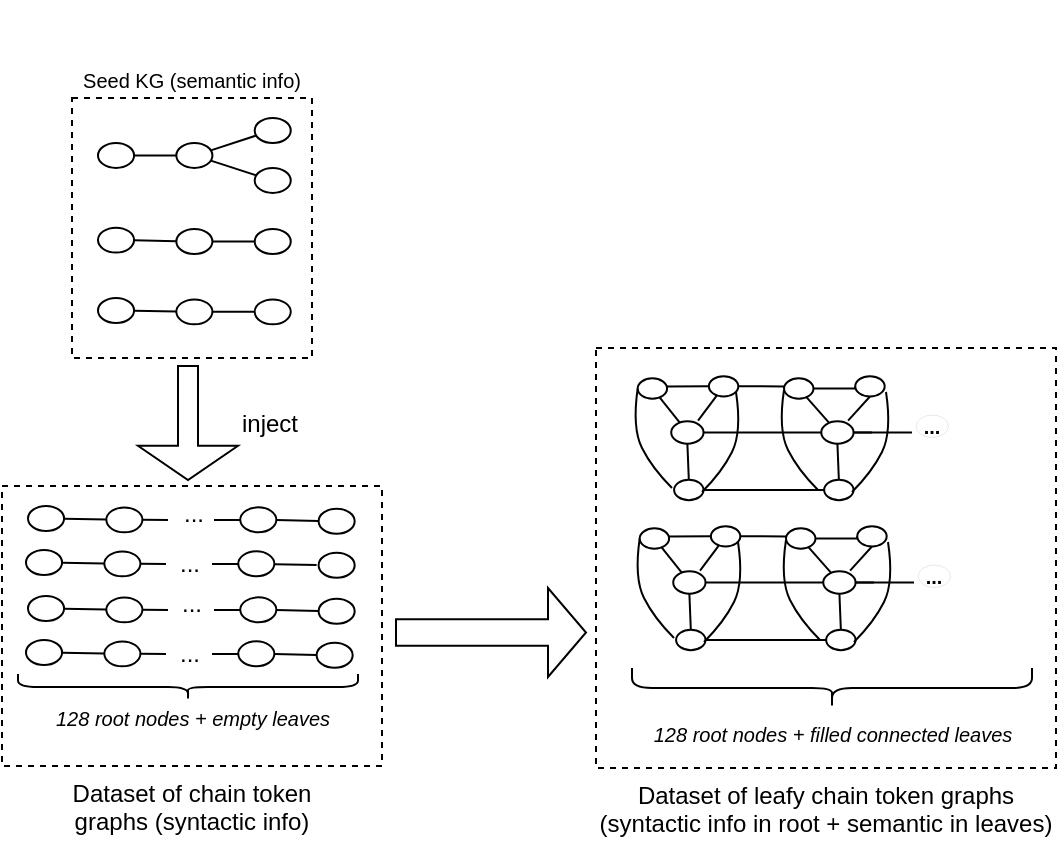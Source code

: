 <mxfile version="21.7.2" type="github">
  <diagram id="C5RBs43oDa-KdzZeNtuy" name="Page-1">
    <mxGraphModel dx="726" dy="538" grid="1" gridSize="10" guides="1" tooltips="1" connect="1" arrows="1" fold="1" page="1" pageScale="1" pageWidth="827" pageHeight="1169" math="0" shadow="0">
      <root>
        <mxCell id="WIyWlLk6GJQsqaUBKTNV-0" />
        <mxCell id="WIyWlLk6GJQsqaUBKTNV-1" parent="WIyWlLk6GJQsqaUBKTNV-0" />
        <mxCell id="D7f5AKQHRCtzAQtNA1vA-325" value="&lt;div&gt;Dataset of leafy chain token graphs (syntactic info in root + semantic in leaves)&lt;/div&gt;" style="rounded=0;whiteSpace=wrap;html=1;dashed=1;labelPosition=center;verticalLabelPosition=bottom;align=center;verticalAlign=top;" vertex="1" parent="WIyWlLk6GJQsqaUBKTNV-1">
          <mxGeometry x="462" y="270" width="230" height="210" as="geometry" />
        </mxCell>
        <mxCell id="D7f5AKQHRCtzAQtNA1vA-108" value="" style="group" vertex="1" connectable="0" parent="WIyWlLk6GJQsqaUBKTNV-1">
          <mxGeometry x="165" y="339" width="190" height="140" as="geometry" />
        </mxCell>
        <mxCell id="D7f5AKQHRCtzAQtNA1vA-106" value="&lt;font style=&quot;font-size: 12px;&quot;&gt;Dataset of chain token &lt;br&gt;graphs (syntactic info)&lt;/font&gt;" style="rounded=0;whiteSpace=wrap;html=1;labelPosition=center;verticalLabelPosition=bottom;align=center;verticalAlign=top;dashed=1;" vertex="1" parent="D7f5AKQHRCtzAQtNA1vA-108">
          <mxGeometry width="190" height="140" as="geometry" />
        </mxCell>
        <mxCell id="D7f5AKQHRCtzAQtNA1vA-107" value="" style="group" vertex="1" connectable="0" parent="D7f5AKQHRCtzAQtNA1vA-108">
          <mxGeometry x="8" y="7.69" width="172" height="123.31" as="geometry" />
        </mxCell>
        <mxCell id="D7f5AKQHRCtzAQtNA1vA-53" value="" style="strokeWidth=1;dashed=0;align=center;fontSize=8;shape=ellipse;perimeter=ellipsePerimeter;whiteSpace=wrap;html=1;aspect=fixed;" vertex="1" parent="D7f5AKQHRCtzAQtNA1vA-107">
          <mxGeometry x="5" y="2.306" width="18.041" height="12.49" as="geometry" />
        </mxCell>
        <mxCell id="D7f5AKQHRCtzAQtNA1vA-54" value="..." style="strokeWidth=1;dashed=0;align=center;fontSize=12;shape=ellipse;perimeter=ellipsePerimeter;whiteSpace=wrap;html=1;aspect=fixed;strokeColor=none;" vertex="1" parent="D7f5AKQHRCtzAQtNA1vA-107">
          <mxGeometry x="79.333" width="18.041" height="12.49" as="geometry" />
        </mxCell>
        <mxCell id="D7f5AKQHRCtzAQtNA1vA-55" value="" style="strokeWidth=1;dashed=0;align=center;fontSize=8;shape=ellipse;perimeter=ellipsePerimeter;whiteSpace=wrap;html=1;aspect=fixed;" vertex="1" parent="D7f5AKQHRCtzAQtNA1vA-107">
          <mxGeometry x="44.167" y="3" width="18.041" height="12.49" as="geometry" />
        </mxCell>
        <mxCell id="D7f5AKQHRCtzAQtNA1vA-56" value="" style="edgeStyle=none;endArrow=none;dashed=0;html=1;strokeWidth=1;rounded=0;" edge="1" parent="D7f5AKQHRCtzAQtNA1vA-107" source="D7f5AKQHRCtzAQtNA1vA-55" target="D7f5AKQHRCtzAQtNA1vA-53">
          <mxGeometry relative="1" as="geometry" />
        </mxCell>
        <mxCell id="D7f5AKQHRCtzAQtNA1vA-57" value="" style="edgeStyle=none;endArrow=none;dashed=0;html=1;strokeWidth=1;rounded=0;" edge="1" parent="D7f5AKQHRCtzAQtNA1vA-107" source="D7f5AKQHRCtzAQtNA1vA-55">
          <mxGeometry relative="1" as="geometry">
            <mxPoint x="75" y="9.31" as="targetPoint" />
          </mxGeometry>
        </mxCell>
        <mxCell id="D7f5AKQHRCtzAQtNA1vA-58" value="" style="strokeWidth=1;dashed=0;align=center;fontSize=8;shape=ellipse;perimeter=ellipsePerimeter;whiteSpace=wrap;html=1;aspect=fixed;" vertex="1" parent="D7f5AKQHRCtzAQtNA1vA-107">
          <mxGeometry x="111.13" y="2.996" width="18.041" height="12.49" as="geometry" />
        </mxCell>
        <mxCell id="D7f5AKQHRCtzAQtNA1vA-60" value="" style="strokeWidth=1;dashed=0;align=center;fontSize=8;shape=ellipse;perimeter=ellipsePerimeter;whiteSpace=wrap;html=1;aspect=fixed;" vertex="1" parent="D7f5AKQHRCtzAQtNA1vA-107">
          <mxGeometry x="150.297" y="3.69" width="18.041" height="12.49" as="geometry" />
        </mxCell>
        <mxCell id="D7f5AKQHRCtzAQtNA1vA-61" value="" style="edgeStyle=none;endArrow=none;dashed=0;html=1;strokeWidth=1;rounded=0;" edge="1" parent="D7f5AKQHRCtzAQtNA1vA-107" source="D7f5AKQHRCtzAQtNA1vA-60" target="D7f5AKQHRCtzAQtNA1vA-58">
          <mxGeometry relative="1" as="geometry" />
        </mxCell>
        <mxCell id="D7f5AKQHRCtzAQtNA1vA-67" value="" style="edgeStyle=none;endArrow=none;dashed=0;html=1;strokeWidth=1;rounded=0;" edge="1" parent="D7f5AKQHRCtzAQtNA1vA-107">
          <mxGeometry relative="1" as="geometry">
            <mxPoint x="98" y="9.31" as="sourcePoint" />
            <mxPoint x="111" y="9.31" as="targetPoint" />
          </mxGeometry>
        </mxCell>
        <mxCell id="D7f5AKQHRCtzAQtNA1vA-68" value="" style="strokeWidth=1;dashed=0;align=center;fontSize=8;shape=ellipse;perimeter=ellipsePerimeter;whiteSpace=wrap;html=1;aspect=fixed;" vertex="1" parent="D7f5AKQHRCtzAQtNA1vA-107">
          <mxGeometry x="4" y="24.306" width="18.041" height="12.49" as="geometry" />
        </mxCell>
        <mxCell id="D7f5AKQHRCtzAQtNA1vA-69" value="..." style="strokeWidth=1;dashed=0;align=center;fontSize=12;shape=ellipse;perimeter=ellipsePerimeter;whiteSpace=wrap;html=1;aspect=fixed;strokeColor=none;" vertex="1" parent="D7f5AKQHRCtzAQtNA1vA-107">
          <mxGeometry x="77.333" y="25" width="18.041" height="12.49" as="geometry" />
        </mxCell>
        <mxCell id="D7f5AKQHRCtzAQtNA1vA-70" value="" style="strokeWidth=1;dashed=0;align=center;fontSize=8;shape=ellipse;perimeter=ellipsePerimeter;whiteSpace=wrap;html=1;aspect=fixed;" vertex="1" parent="D7f5AKQHRCtzAQtNA1vA-107">
          <mxGeometry x="43.167" y="25" width="18.041" height="12.49" as="geometry" />
        </mxCell>
        <mxCell id="D7f5AKQHRCtzAQtNA1vA-71" value="" style="edgeStyle=none;endArrow=none;dashed=0;html=1;strokeWidth=1;rounded=0;" edge="1" parent="D7f5AKQHRCtzAQtNA1vA-107" source="D7f5AKQHRCtzAQtNA1vA-70" target="D7f5AKQHRCtzAQtNA1vA-68">
          <mxGeometry relative="1" as="geometry" />
        </mxCell>
        <mxCell id="D7f5AKQHRCtzAQtNA1vA-72" value="" style="edgeStyle=none;endArrow=none;dashed=0;html=1;strokeWidth=1;rounded=0;" edge="1" parent="D7f5AKQHRCtzAQtNA1vA-107" source="D7f5AKQHRCtzAQtNA1vA-70">
          <mxGeometry relative="1" as="geometry">
            <mxPoint x="74" y="31.31" as="targetPoint" />
          </mxGeometry>
        </mxCell>
        <mxCell id="D7f5AKQHRCtzAQtNA1vA-73" value="" style="strokeWidth=1;dashed=0;align=center;fontSize=8;shape=ellipse;perimeter=ellipsePerimeter;whiteSpace=wrap;html=1;aspect=fixed;" vertex="1" parent="D7f5AKQHRCtzAQtNA1vA-107">
          <mxGeometry x="110.13" y="24.996" width="18.041" height="12.49" as="geometry" />
        </mxCell>
        <mxCell id="D7f5AKQHRCtzAQtNA1vA-74" value="" style="strokeWidth=1;dashed=0;align=center;fontSize=8;shape=ellipse;perimeter=ellipsePerimeter;whiteSpace=wrap;html=1;aspect=fixed;" vertex="1" parent="D7f5AKQHRCtzAQtNA1vA-107">
          <mxGeometry x="150.297" y="25.69" width="18.041" height="12.49" as="geometry" />
        </mxCell>
        <mxCell id="D7f5AKQHRCtzAQtNA1vA-75" value="" style="edgeStyle=none;endArrow=none;dashed=0;html=1;strokeWidth=1;rounded=0;" edge="1" parent="D7f5AKQHRCtzAQtNA1vA-107" target="D7f5AKQHRCtzAQtNA1vA-73">
          <mxGeometry relative="1" as="geometry">
            <mxPoint x="149.299" y="31.785" as="sourcePoint" />
          </mxGeometry>
        </mxCell>
        <mxCell id="D7f5AKQHRCtzAQtNA1vA-76" value="" style="edgeStyle=none;endArrow=none;dashed=0;html=1;strokeWidth=1;rounded=0;" edge="1" parent="D7f5AKQHRCtzAQtNA1vA-107">
          <mxGeometry relative="1" as="geometry">
            <mxPoint x="97" y="31.31" as="sourcePoint" />
            <mxPoint x="110" y="31.31" as="targetPoint" />
          </mxGeometry>
        </mxCell>
        <mxCell id="D7f5AKQHRCtzAQtNA1vA-86" value="" style="strokeWidth=1;dashed=0;align=center;fontSize=8;shape=ellipse;perimeter=ellipsePerimeter;whiteSpace=wrap;html=1;aspect=fixed;" vertex="1" parent="D7f5AKQHRCtzAQtNA1vA-107">
          <mxGeometry x="5" y="47.306" width="18.041" height="12.49" as="geometry" />
        </mxCell>
        <mxCell id="D7f5AKQHRCtzAQtNA1vA-87" value="..." style="strokeWidth=1;dashed=0;align=center;fontSize=12;shape=ellipse;perimeter=ellipsePerimeter;whiteSpace=wrap;html=1;aspect=fixed;strokeColor=none;" vertex="1" parent="D7f5AKQHRCtzAQtNA1vA-107">
          <mxGeometry x="78.333" y="45" width="18.041" height="12.49" as="geometry" />
        </mxCell>
        <mxCell id="D7f5AKQHRCtzAQtNA1vA-88" value="" style="strokeWidth=1;dashed=0;align=center;fontSize=8;shape=ellipse;perimeter=ellipsePerimeter;whiteSpace=wrap;html=1;aspect=fixed;" vertex="1" parent="D7f5AKQHRCtzAQtNA1vA-107">
          <mxGeometry x="44.167" y="48" width="18.041" height="12.49" as="geometry" />
        </mxCell>
        <mxCell id="D7f5AKQHRCtzAQtNA1vA-89" value="" style="edgeStyle=none;endArrow=none;dashed=0;html=1;strokeWidth=1;rounded=0;" edge="1" parent="D7f5AKQHRCtzAQtNA1vA-107" source="D7f5AKQHRCtzAQtNA1vA-88" target="D7f5AKQHRCtzAQtNA1vA-86">
          <mxGeometry relative="1" as="geometry" />
        </mxCell>
        <mxCell id="D7f5AKQHRCtzAQtNA1vA-90" value="" style="edgeStyle=none;endArrow=none;dashed=0;html=1;strokeWidth=1;rounded=0;" edge="1" parent="D7f5AKQHRCtzAQtNA1vA-107" source="D7f5AKQHRCtzAQtNA1vA-88">
          <mxGeometry relative="1" as="geometry">
            <mxPoint x="75" y="54.31" as="targetPoint" />
          </mxGeometry>
        </mxCell>
        <mxCell id="D7f5AKQHRCtzAQtNA1vA-91" value="" style="strokeWidth=1;dashed=0;align=center;fontSize=8;shape=ellipse;perimeter=ellipsePerimeter;whiteSpace=wrap;html=1;aspect=fixed;" vertex="1" parent="D7f5AKQHRCtzAQtNA1vA-107">
          <mxGeometry x="111.13" y="47.996" width="18.041" height="12.49" as="geometry" />
        </mxCell>
        <mxCell id="D7f5AKQHRCtzAQtNA1vA-92" value="" style="strokeWidth=1;dashed=0;align=center;fontSize=8;shape=ellipse;perimeter=ellipsePerimeter;whiteSpace=wrap;html=1;aspect=fixed;" vertex="1" parent="D7f5AKQHRCtzAQtNA1vA-107">
          <mxGeometry x="150.297" y="48.69" width="18.041" height="12.49" as="geometry" />
        </mxCell>
        <mxCell id="D7f5AKQHRCtzAQtNA1vA-93" value="" style="edgeStyle=none;endArrow=none;dashed=0;html=1;strokeWidth=1;rounded=0;" edge="1" parent="D7f5AKQHRCtzAQtNA1vA-107" source="D7f5AKQHRCtzAQtNA1vA-92" target="D7f5AKQHRCtzAQtNA1vA-91">
          <mxGeometry relative="1" as="geometry" />
        </mxCell>
        <mxCell id="D7f5AKQHRCtzAQtNA1vA-94" value="" style="edgeStyle=none;endArrow=none;dashed=0;html=1;strokeWidth=1;rounded=0;" edge="1" parent="D7f5AKQHRCtzAQtNA1vA-107">
          <mxGeometry relative="1" as="geometry">
            <mxPoint x="98" y="54.31" as="sourcePoint" />
            <mxPoint x="111" y="54.31" as="targetPoint" />
          </mxGeometry>
        </mxCell>
        <mxCell id="D7f5AKQHRCtzAQtNA1vA-95" value="" style="strokeWidth=1;dashed=0;align=center;fontSize=8;shape=ellipse;perimeter=ellipsePerimeter;whiteSpace=wrap;html=1;aspect=fixed;" vertex="1" parent="D7f5AKQHRCtzAQtNA1vA-107">
          <mxGeometry x="4" y="69.306" width="18.041" height="12.49" as="geometry" />
        </mxCell>
        <mxCell id="D7f5AKQHRCtzAQtNA1vA-96" value="..." style="strokeWidth=1;dashed=0;align=center;fontSize=12;shape=ellipse;perimeter=ellipsePerimeter;whiteSpace=wrap;html=1;aspect=fixed;strokeColor=none;" vertex="1" parent="D7f5AKQHRCtzAQtNA1vA-107">
          <mxGeometry x="77.333" y="70" width="18.041" height="12.49" as="geometry" />
        </mxCell>
        <mxCell id="D7f5AKQHRCtzAQtNA1vA-97" value="" style="strokeWidth=1;dashed=0;align=center;fontSize=8;shape=ellipse;perimeter=ellipsePerimeter;whiteSpace=wrap;html=1;aspect=fixed;" vertex="1" parent="D7f5AKQHRCtzAQtNA1vA-107">
          <mxGeometry x="43.167" y="70" width="18.041" height="12.49" as="geometry" />
        </mxCell>
        <mxCell id="D7f5AKQHRCtzAQtNA1vA-98" value="" style="edgeStyle=none;endArrow=none;dashed=0;html=1;strokeWidth=1;rounded=0;" edge="1" parent="D7f5AKQHRCtzAQtNA1vA-107" source="D7f5AKQHRCtzAQtNA1vA-97" target="D7f5AKQHRCtzAQtNA1vA-95">
          <mxGeometry relative="1" as="geometry" />
        </mxCell>
        <mxCell id="D7f5AKQHRCtzAQtNA1vA-99" value="" style="edgeStyle=none;endArrow=none;dashed=0;html=1;strokeWidth=1;rounded=0;" edge="1" parent="D7f5AKQHRCtzAQtNA1vA-107" source="D7f5AKQHRCtzAQtNA1vA-97">
          <mxGeometry relative="1" as="geometry">
            <mxPoint x="74" y="76.31" as="targetPoint" />
          </mxGeometry>
        </mxCell>
        <mxCell id="D7f5AKQHRCtzAQtNA1vA-100" value="" style="strokeWidth=1;dashed=0;align=center;fontSize=8;shape=ellipse;perimeter=ellipsePerimeter;whiteSpace=wrap;html=1;aspect=fixed;" vertex="1" parent="D7f5AKQHRCtzAQtNA1vA-107">
          <mxGeometry x="110.13" y="69.996" width="18.041" height="12.49" as="geometry" />
        </mxCell>
        <mxCell id="D7f5AKQHRCtzAQtNA1vA-101" value="" style="strokeWidth=1;dashed=0;align=center;fontSize=8;shape=ellipse;perimeter=ellipsePerimeter;whiteSpace=wrap;html=1;aspect=fixed;" vertex="1" parent="D7f5AKQHRCtzAQtNA1vA-107">
          <mxGeometry x="149.297" y="70.69" width="18.041" height="12.49" as="geometry" />
        </mxCell>
        <mxCell id="D7f5AKQHRCtzAQtNA1vA-102" value="" style="edgeStyle=none;endArrow=none;dashed=0;html=1;strokeWidth=1;rounded=0;" edge="1" parent="D7f5AKQHRCtzAQtNA1vA-107" source="D7f5AKQHRCtzAQtNA1vA-101" target="D7f5AKQHRCtzAQtNA1vA-100">
          <mxGeometry relative="1" as="geometry" />
        </mxCell>
        <mxCell id="D7f5AKQHRCtzAQtNA1vA-103" value="" style="edgeStyle=none;endArrow=none;dashed=0;html=1;strokeWidth=1;rounded=0;" edge="1" parent="D7f5AKQHRCtzAQtNA1vA-107">
          <mxGeometry relative="1" as="geometry">
            <mxPoint x="97" y="76.31" as="sourcePoint" />
            <mxPoint x="110" y="76.31" as="targetPoint" />
          </mxGeometry>
        </mxCell>
        <mxCell id="D7f5AKQHRCtzAQtNA1vA-104" value="" style="shape=curlyBracket;html=1;rounded=1;labelPosition=left;verticalLabelPosition=middle;align=right;verticalAlign=middle;rotation=-90;textDirection=ltr;" vertex="1" parent="D7f5AKQHRCtzAQtNA1vA-107">
          <mxGeometry x="78.5" y="7.81" width="13" height="170" as="geometry" />
        </mxCell>
        <mxCell id="D7f5AKQHRCtzAQtNA1vA-105" value="&lt;font size=&quot;1&quot;&gt;&lt;i&gt;128 root nodes + empty leaves&lt;/i&gt;&lt;/font&gt;" style="text;html=1;align=center;verticalAlign=middle;resizable=0;points=[];autosize=1;strokeColor=none;fillColor=none;" vertex="1" parent="D7f5AKQHRCtzAQtNA1vA-107">
          <mxGeometry x="2" y="93.31" width="170" height="30" as="geometry" />
        </mxCell>
        <mxCell id="D7f5AKQHRCtzAQtNA1vA-209" value="" style="group" vertex="1" connectable="0" parent="WIyWlLk6GJQsqaUBKTNV-1">
          <mxGeometry x="501" y="103.79" width="139.5" height="158.11" as="geometry" />
        </mxCell>
        <mxCell id="D7f5AKQHRCtzAQtNA1vA-168" style="edgeStyle=orthogonalEdgeStyle;rounded=0;orthogonalLoop=1;jettySize=auto;html=1;exitX=1;exitY=0;exitDx=0;exitDy=0;entryX=0.5;entryY=1;entryDx=0;entryDy=0;strokeColor=none;" edge="1" parent="D7f5AKQHRCtzAQtNA1vA-209" source="D7f5AKQHRCtzAQtNA1vA-154">
          <mxGeometry relative="1" as="geometry">
            <mxPoint x="42.122" as="targetPoint" />
          </mxGeometry>
        </mxCell>
        <mxCell id="D7f5AKQHRCtzAQtNA1vA-245" value="" style="group" vertex="1" connectable="0" parent="D7f5AKQHRCtzAQtNA1vA-209">
          <mxGeometry x="-20" y="180.285" width="129" height="65.925" as="geometry" />
        </mxCell>
        <mxCell id="D7f5AKQHRCtzAQtNA1vA-180" value="" style="group" vertex="1" connectable="0" parent="D7f5AKQHRCtzAQtNA1vA-245">
          <mxGeometry width="55.809" height="65.925" as="geometry" />
        </mxCell>
        <mxCell id="D7f5AKQHRCtzAQtNA1vA-153" value="" style="strokeWidth=1;dashed=0;align=center;fontSize=8;shape=ellipse;perimeter=ellipsePerimeter;whiteSpace=wrap;html=1;aspect=fixed;" vertex="1" parent="D7f5AKQHRCtzAQtNA1vA-180">
          <mxGeometry x="1.83" y="1.09" width="14.711" height="10.192" as="geometry" />
        </mxCell>
        <mxCell id="D7f5AKQHRCtzAQtNA1vA-154" value="" style="strokeWidth=1;dashed=0;align=center;fontSize=8;shape=ellipse;perimeter=ellipsePerimeter;whiteSpace=wrap;html=1;aspect=fixed;" vertex="1" parent="D7f5AKQHRCtzAQtNA1vA-180">
          <mxGeometry x="18.609" y="22.567" width="16.157" height="11.18" as="geometry" />
        </mxCell>
        <mxCell id="D7f5AKQHRCtzAQtNA1vA-155" value="" style="edgeStyle=none;endArrow=none;dashed=0;html=1;strokeWidth=1;rounded=0;" edge="1" parent="D7f5AKQHRCtzAQtNA1vA-180" source="D7f5AKQHRCtzAQtNA1vA-154" target="D7f5AKQHRCtzAQtNA1vA-153">
          <mxGeometry relative="1" as="geometry" />
        </mxCell>
        <mxCell id="D7f5AKQHRCtzAQtNA1vA-179" style="edgeStyle=orthogonalEdgeStyle;rounded=0;orthogonalLoop=1;jettySize=auto;html=1;exitX=0.5;exitY=0;exitDx=0;exitDy=0;entryX=0.5;entryY=1;entryDx=0;entryDy=0;endArrow=none;endFill=0;" edge="1" parent="D7f5AKQHRCtzAQtNA1vA-180" source="D7f5AKQHRCtzAQtNA1vA-159" target="D7f5AKQHRCtzAQtNA1vA-154">
          <mxGeometry relative="1" as="geometry" />
        </mxCell>
        <mxCell id="D7f5AKQHRCtzAQtNA1vA-159" value="" style="strokeWidth=1;dashed=0;align=center;fontSize=8;shape=ellipse;perimeter=ellipsePerimeter;whiteSpace=wrap;html=1;aspect=fixed;" vertex="1" parent="D7f5AKQHRCtzAQtNA1vA-180">
          <mxGeometry x="20.054" y="51.802" width="14.711" height="10.192" as="geometry" />
        </mxCell>
        <mxCell id="D7f5AKQHRCtzAQtNA1vA-175" value="" style="group;flipV=0;flipH=1;" vertex="1" connectable="0" parent="D7f5AKQHRCtzAQtNA1vA-180">
          <mxGeometry x="32.021" width="23.787" height="22.262" as="geometry" />
        </mxCell>
        <mxCell id="D7f5AKQHRCtzAQtNA1vA-207" style="edgeStyle=orthogonalEdgeStyle;rounded=0;orthogonalLoop=1;jettySize=auto;html=1;exitX=0;exitY=0.5;exitDx=0;exitDy=0;endArrow=none;endFill=0;" edge="1" parent="D7f5AKQHRCtzAQtNA1vA-175" source="D7f5AKQHRCtzAQtNA1vA-173">
          <mxGeometry relative="1" as="geometry">
            <mxPoint x="-15.553" y="6.66" as="targetPoint" />
          </mxGeometry>
        </mxCell>
        <mxCell id="D7f5AKQHRCtzAQtNA1vA-173" value="" style="strokeWidth=1;dashed=0;align=center;fontSize=8;shape=ellipse;perimeter=ellipsePerimeter;whiteSpace=wrap;html=1;aspect=fixed;" vertex="1" parent="D7f5AKQHRCtzAQtNA1vA-175">
          <mxGeometry x="5.416" width="14.711" height="10.192" as="geometry" />
        </mxCell>
        <mxCell id="D7f5AKQHRCtzAQtNA1vA-174" value="" style="edgeStyle=none;endArrow=none;dashed=0;html=1;strokeWidth=1;rounded=0;" edge="1" parent="D7f5AKQHRCtzAQtNA1vA-175" target="D7f5AKQHRCtzAQtNA1vA-173">
          <mxGeometry relative="1" as="geometry">
            <mxPoint y="22.262" as="sourcePoint" />
          </mxGeometry>
        </mxCell>
        <mxCell id="D7f5AKQHRCtzAQtNA1vA-190" value="" style="group" vertex="1" connectable="0" parent="D7f5AKQHRCtzAQtNA1vA-245">
          <mxGeometry x="73.191" width="55.809" height="65.925" as="geometry" />
        </mxCell>
        <mxCell id="D7f5AKQHRCtzAQtNA1vA-203" style="edgeStyle=orthogonalEdgeStyle;rounded=0;orthogonalLoop=1;jettySize=auto;html=1;exitX=1;exitY=0.5;exitDx=0;exitDy=0;entryX=0;entryY=0.5;entryDx=0;entryDy=0;endArrow=none;endFill=0;" edge="1" parent="D7f5AKQHRCtzAQtNA1vA-190" source="D7f5AKQHRCtzAQtNA1vA-191" target="D7f5AKQHRCtzAQtNA1vA-197">
          <mxGeometry relative="1" as="geometry" />
        </mxCell>
        <mxCell id="D7f5AKQHRCtzAQtNA1vA-191" value="" style="strokeWidth=1;dashed=0;align=center;fontSize=8;shape=ellipse;perimeter=ellipsePerimeter;whiteSpace=wrap;html=1;aspect=fixed;" vertex="1" parent="D7f5AKQHRCtzAQtNA1vA-190">
          <mxGeometry x="1.83" y="1.09" width="14.711" height="10.192" as="geometry" />
        </mxCell>
        <mxCell id="D7f5AKQHRCtzAQtNA1vA-243" style="edgeStyle=orthogonalEdgeStyle;rounded=0;orthogonalLoop=1;jettySize=auto;html=1;exitX=1;exitY=0.5;exitDx=0;exitDy=0;endArrow=none;endFill=0;" edge="1" parent="D7f5AKQHRCtzAQtNA1vA-190" source="D7f5AKQHRCtzAQtNA1vA-192">
          <mxGeometry relative="1" as="geometry">
            <mxPoint x="45.809" y="27.925" as="targetPoint" />
          </mxGeometry>
        </mxCell>
        <mxCell id="D7f5AKQHRCtzAQtNA1vA-291" style="edgeStyle=orthogonalEdgeStyle;rounded=0;orthogonalLoop=1;jettySize=auto;html=1;exitX=1;exitY=0.5;exitDx=0;exitDy=0;endArrow=none;endFill=0;" edge="1" parent="D7f5AKQHRCtzAQtNA1vA-190" source="D7f5AKQHRCtzAQtNA1vA-192">
          <mxGeometry relative="1" as="geometry">
            <mxPoint x="65.809" y="28.27" as="targetPoint" />
          </mxGeometry>
        </mxCell>
        <mxCell id="D7f5AKQHRCtzAQtNA1vA-192" value="" style="strokeWidth=1;dashed=0;align=center;fontSize=8;shape=ellipse;perimeter=ellipsePerimeter;whiteSpace=wrap;html=1;aspect=fixed;" vertex="1" parent="D7f5AKQHRCtzAQtNA1vA-190">
          <mxGeometry x="20.439" y="22.567" width="16.157" height="11.18" as="geometry" />
        </mxCell>
        <mxCell id="D7f5AKQHRCtzAQtNA1vA-193" value="" style="edgeStyle=none;endArrow=none;dashed=0;html=1;strokeWidth=1;rounded=0;" edge="1" parent="D7f5AKQHRCtzAQtNA1vA-190" source="D7f5AKQHRCtzAQtNA1vA-192" target="D7f5AKQHRCtzAQtNA1vA-191">
          <mxGeometry relative="1" as="geometry" />
        </mxCell>
        <mxCell id="D7f5AKQHRCtzAQtNA1vA-194" style="edgeStyle=orthogonalEdgeStyle;rounded=0;orthogonalLoop=1;jettySize=auto;html=1;exitX=0.5;exitY=0;exitDx=0;exitDy=0;entryX=0.5;entryY=1;entryDx=0;entryDy=0;endArrow=none;endFill=0;" edge="1" parent="D7f5AKQHRCtzAQtNA1vA-190" source="D7f5AKQHRCtzAQtNA1vA-195" target="D7f5AKQHRCtzAQtNA1vA-192">
          <mxGeometry relative="1" as="geometry" />
        </mxCell>
        <mxCell id="D7f5AKQHRCtzAQtNA1vA-195" value="" style="strokeWidth=1;dashed=0;align=center;fontSize=8;shape=ellipse;perimeter=ellipsePerimeter;whiteSpace=wrap;html=1;aspect=fixed;" vertex="1" parent="D7f5AKQHRCtzAQtNA1vA-190">
          <mxGeometry x="21.884" y="51.802" width="14.711" height="10.192" as="geometry" />
        </mxCell>
        <mxCell id="D7f5AKQHRCtzAQtNA1vA-196" value="" style="group;flipV=0;flipH=1;" vertex="1" connectable="0" parent="D7f5AKQHRCtzAQtNA1vA-190">
          <mxGeometry x="32.021" width="23.787" height="22.262" as="geometry" />
        </mxCell>
        <mxCell id="D7f5AKQHRCtzAQtNA1vA-197" value="" style="strokeWidth=1;dashed=0;align=center;fontSize=8;shape=ellipse;perimeter=ellipsePerimeter;whiteSpace=wrap;html=1;aspect=fixed;" vertex="1" parent="D7f5AKQHRCtzAQtNA1vA-196">
          <mxGeometry x="5.416" width="14.711" height="10.192" as="geometry" />
        </mxCell>
        <mxCell id="D7f5AKQHRCtzAQtNA1vA-198" value="" style="edgeStyle=none;endArrow=none;dashed=0;html=1;strokeWidth=1;rounded=0;entryX=0.5;entryY=1;entryDx=0;entryDy=0;" edge="1" parent="D7f5AKQHRCtzAQtNA1vA-196" target="D7f5AKQHRCtzAQtNA1vA-197">
          <mxGeometry relative="1" as="geometry">
            <mxPoint x="1.83" y="22.262" as="sourcePoint" />
            <mxPoint x="10.036" y="12.598" as="targetPoint" />
          </mxGeometry>
        </mxCell>
        <mxCell id="D7f5AKQHRCtzAQtNA1vA-199" style="edgeStyle=orthogonalEdgeStyle;rounded=0;orthogonalLoop=1;jettySize=auto;html=1;exitX=1;exitY=0.5;exitDx=0;exitDy=0;entryX=0;entryY=0.5;entryDx=0;entryDy=0;endArrow=none;endFill=0;" edge="1" parent="D7f5AKQHRCtzAQtNA1vA-245" source="D7f5AKQHRCtzAQtNA1vA-154" target="D7f5AKQHRCtzAQtNA1vA-192">
          <mxGeometry relative="1" as="geometry" />
        </mxCell>
        <mxCell id="D7f5AKQHRCtzAQtNA1vA-202" style="edgeStyle=orthogonalEdgeStyle;rounded=0;orthogonalLoop=1;jettySize=auto;html=1;exitX=1;exitY=0.5;exitDx=0;exitDy=0;entryX=0;entryY=0.5;entryDx=0;entryDy=0;endArrow=none;endFill=0;" edge="1" parent="D7f5AKQHRCtzAQtNA1vA-245" source="D7f5AKQHRCtzAQtNA1vA-173" target="D7f5AKQHRCtzAQtNA1vA-191">
          <mxGeometry relative="1" as="geometry" />
        </mxCell>
        <mxCell id="D7f5AKQHRCtzAQtNA1vA-210" style="edgeStyle=orthogonalEdgeStyle;rounded=0;orthogonalLoop=1;jettySize=auto;html=1;exitX=1;exitY=0.5;exitDx=0;exitDy=0;entryX=0;entryY=0.5;entryDx=0;entryDy=0;endArrow=none;endFill=0;" edge="1" parent="D7f5AKQHRCtzAQtNA1vA-245" source="D7f5AKQHRCtzAQtNA1vA-159" target="D7f5AKQHRCtzAQtNA1vA-195">
          <mxGeometry relative="1" as="geometry">
            <mxPoint x="89" y="56.925" as="targetPoint" />
          </mxGeometry>
        </mxCell>
        <mxCell id="D7f5AKQHRCtzAQtNA1vA-238" value="" style="curved=1;endArrow=none;html=1;rounded=0;endFill=0;entryX=0;entryY=0.5;entryDx=0;entryDy=0;" edge="1" parent="WIyWlLk6GJQsqaUBKTNV-1" target="D7f5AKQHRCtzAQtNA1vA-153">
          <mxGeometry width="50" height="50" relative="1" as="geometry">
            <mxPoint x="500" y="340" as="sourcePoint" />
            <mxPoint x="481" y="291.94" as="targetPoint" />
            <Array as="points">
              <mxPoint x="490" y="330" />
              <mxPoint x="480" y="310" />
            </Array>
          </mxGeometry>
        </mxCell>
        <mxCell id="D7f5AKQHRCtzAQtNA1vA-239" value="" style="curved=1;endArrow=none;html=1;rounded=0;endFill=0;entryX=0;entryY=0.5;entryDx=0;entryDy=0;" edge="1" parent="WIyWlLk6GJQsqaUBKTNV-1">
          <mxGeometry width="50" height="50" relative="1" as="geometry">
            <mxPoint x="515" y="342" as="sourcePoint" />
            <mxPoint x="532" y="292" as="targetPoint" />
            <Array as="points">
              <mxPoint x="525" y="332" />
              <mxPoint x="535" y="312" />
            </Array>
          </mxGeometry>
        </mxCell>
        <mxCell id="D7f5AKQHRCtzAQtNA1vA-240" value="" style="curved=1;endArrow=none;html=1;rounded=0;endFill=0;entryX=0;entryY=0.5;entryDx=0;entryDy=0;" edge="1" parent="WIyWlLk6GJQsqaUBKTNV-1">
          <mxGeometry width="50" height="50" relative="1" as="geometry">
            <mxPoint x="573" y="341" as="sourcePoint" />
            <mxPoint x="556" y="291" as="targetPoint" />
            <Array as="points">
              <mxPoint x="563" y="331" />
              <mxPoint x="553" y="311" />
            </Array>
          </mxGeometry>
        </mxCell>
        <mxCell id="D7f5AKQHRCtzAQtNA1vA-241" value="&lt;b&gt;&lt;font style=&quot;font-size: 10px;&quot;&gt;...&lt;/font&gt;&lt;/b&gt;" style="strokeWidth=0;dashed=0;align=center;fontSize=8;shape=ellipse;perimeter=ellipsePerimeter;whiteSpace=wrap;html=1;aspect=fixed;" vertex="1" parent="WIyWlLk6GJQsqaUBKTNV-1">
          <mxGeometry x="621.84" y="303.301" width="16.157" height="11.18" as="geometry" />
        </mxCell>
        <mxCell id="D7f5AKQHRCtzAQtNA1vA-286" value="" style="curved=1;endArrow=none;html=1;rounded=0;endFill=0;entryX=0;entryY=0.5;entryDx=0;entryDy=0;" edge="1" parent="WIyWlLk6GJQsqaUBKTNV-1">
          <mxGeometry width="50" height="50" relative="1" as="geometry">
            <mxPoint x="590" y="342" as="sourcePoint" />
            <mxPoint x="607" y="292" as="targetPoint" />
            <Array as="points">
              <mxPoint x="600" y="332" />
              <mxPoint x="610" y="312" />
            </Array>
          </mxGeometry>
        </mxCell>
        <mxCell id="D7f5AKQHRCtzAQtNA1vA-292" value="" style="group" vertex="1" connectable="0" parent="WIyWlLk6GJQsqaUBKTNV-1">
          <mxGeometry x="482" y="359.075" width="129" height="65.925" as="geometry" />
        </mxCell>
        <mxCell id="D7f5AKQHRCtzAQtNA1vA-293" value="" style="group" vertex="1" connectable="0" parent="D7f5AKQHRCtzAQtNA1vA-292">
          <mxGeometry width="55.809" height="65.925" as="geometry" />
        </mxCell>
        <mxCell id="D7f5AKQHRCtzAQtNA1vA-294" value="" style="strokeWidth=1;dashed=0;align=center;fontSize=8;shape=ellipse;perimeter=ellipsePerimeter;whiteSpace=wrap;html=1;aspect=fixed;" vertex="1" parent="D7f5AKQHRCtzAQtNA1vA-293">
          <mxGeometry x="1.83" y="1.09" width="14.711" height="10.192" as="geometry" />
        </mxCell>
        <mxCell id="D7f5AKQHRCtzAQtNA1vA-295" value="" style="strokeWidth=1;dashed=0;align=center;fontSize=8;shape=ellipse;perimeter=ellipsePerimeter;whiteSpace=wrap;html=1;aspect=fixed;" vertex="1" parent="D7f5AKQHRCtzAQtNA1vA-293">
          <mxGeometry x="18.609" y="22.567" width="16.157" height="11.18" as="geometry" />
        </mxCell>
        <mxCell id="D7f5AKQHRCtzAQtNA1vA-296" value="" style="edgeStyle=none;endArrow=none;dashed=0;html=1;strokeWidth=1;rounded=0;" edge="1" parent="D7f5AKQHRCtzAQtNA1vA-293" source="D7f5AKQHRCtzAQtNA1vA-295" target="D7f5AKQHRCtzAQtNA1vA-294">
          <mxGeometry relative="1" as="geometry" />
        </mxCell>
        <mxCell id="D7f5AKQHRCtzAQtNA1vA-297" style="edgeStyle=orthogonalEdgeStyle;rounded=0;orthogonalLoop=1;jettySize=auto;html=1;exitX=0.5;exitY=0;exitDx=0;exitDy=0;entryX=0.5;entryY=1;entryDx=0;entryDy=0;endArrow=none;endFill=0;" edge="1" parent="D7f5AKQHRCtzAQtNA1vA-293" source="D7f5AKQHRCtzAQtNA1vA-298" target="D7f5AKQHRCtzAQtNA1vA-295">
          <mxGeometry relative="1" as="geometry" />
        </mxCell>
        <mxCell id="D7f5AKQHRCtzAQtNA1vA-298" value="" style="strokeWidth=1;dashed=0;align=center;fontSize=8;shape=ellipse;perimeter=ellipsePerimeter;whiteSpace=wrap;html=1;aspect=fixed;" vertex="1" parent="D7f5AKQHRCtzAQtNA1vA-293">
          <mxGeometry x="20.054" y="51.802" width="14.711" height="10.192" as="geometry" />
        </mxCell>
        <mxCell id="D7f5AKQHRCtzAQtNA1vA-299" value="" style="group;flipV=0;flipH=1;" vertex="1" connectable="0" parent="D7f5AKQHRCtzAQtNA1vA-293">
          <mxGeometry x="32.021" width="23.787" height="22.262" as="geometry" />
        </mxCell>
        <mxCell id="D7f5AKQHRCtzAQtNA1vA-300" style="edgeStyle=orthogonalEdgeStyle;rounded=0;orthogonalLoop=1;jettySize=auto;html=1;exitX=0;exitY=0.5;exitDx=0;exitDy=0;endArrow=none;endFill=0;" edge="1" parent="D7f5AKQHRCtzAQtNA1vA-299" source="D7f5AKQHRCtzAQtNA1vA-301">
          <mxGeometry relative="1" as="geometry">
            <mxPoint x="-15.553" y="6.66" as="targetPoint" />
          </mxGeometry>
        </mxCell>
        <mxCell id="D7f5AKQHRCtzAQtNA1vA-301" value="" style="strokeWidth=1;dashed=0;align=center;fontSize=8;shape=ellipse;perimeter=ellipsePerimeter;whiteSpace=wrap;html=1;aspect=fixed;" vertex="1" parent="D7f5AKQHRCtzAQtNA1vA-299">
          <mxGeometry x="5.416" width="14.711" height="10.192" as="geometry" />
        </mxCell>
        <mxCell id="D7f5AKQHRCtzAQtNA1vA-302" value="" style="edgeStyle=none;endArrow=none;dashed=0;html=1;strokeWidth=1;rounded=0;" edge="1" parent="D7f5AKQHRCtzAQtNA1vA-299" target="D7f5AKQHRCtzAQtNA1vA-301">
          <mxGeometry relative="1" as="geometry">
            <mxPoint y="22.262" as="sourcePoint" />
          </mxGeometry>
        </mxCell>
        <mxCell id="D7f5AKQHRCtzAQtNA1vA-303" value="" style="group" vertex="1" connectable="0" parent="D7f5AKQHRCtzAQtNA1vA-292">
          <mxGeometry x="73.191" width="55.809" height="65.925" as="geometry" />
        </mxCell>
        <mxCell id="D7f5AKQHRCtzAQtNA1vA-304" style="edgeStyle=orthogonalEdgeStyle;rounded=0;orthogonalLoop=1;jettySize=auto;html=1;exitX=1;exitY=0.5;exitDx=0;exitDy=0;entryX=0;entryY=0.5;entryDx=0;entryDy=0;endArrow=none;endFill=0;" edge="1" parent="D7f5AKQHRCtzAQtNA1vA-303" source="D7f5AKQHRCtzAQtNA1vA-305" target="D7f5AKQHRCtzAQtNA1vA-313">
          <mxGeometry relative="1" as="geometry" />
        </mxCell>
        <mxCell id="D7f5AKQHRCtzAQtNA1vA-305" value="" style="strokeWidth=1;dashed=0;align=center;fontSize=8;shape=ellipse;perimeter=ellipsePerimeter;whiteSpace=wrap;html=1;aspect=fixed;" vertex="1" parent="D7f5AKQHRCtzAQtNA1vA-303">
          <mxGeometry x="1.83" y="1.09" width="14.711" height="10.192" as="geometry" />
        </mxCell>
        <mxCell id="D7f5AKQHRCtzAQtNA1vA-306" style="edgeStyle=orthogonalEdgeStyle;rounded=0;orthogonalLoop=1;jettySize=auto;html=1;exitX=1;exitY=0.5;exitDx=0;exitDy=0;endArrow=none;endFill=0;" edge="1" parent="D7f5AKQHRCtzAQtNA1vA-303" source="D7f5AKQHRCtzAQtNA1vA-308">
          <mxGeometry relative="1" as="geometry">
            <mxPoint x="45.809" y="27.925" as="targetPoint" />
          </mxGeometry>
        </mxCell>
        <mxCell id="D7f5AKQHRCtzAQtNA1vA-307" style="edgeStyle=orthogonalEdgeStyle;rounded=0;orthogonalLoop=1;jettySize=auto;html=1;exitX=1;exitY=0.5;exitDx=0;exitDy=0;endArrow=none;endFill=0;" edge="1" parent="D7f5AKQHRCtzAQtNA1vA-303" source="D7f5AKQHRCtzAQtNA1vA-308">
          <mxGeometry relative="1" as="geometry">
            <mxPoint x="65.809" y="28.27" as="targetPoint" />
          </mxGeometry>
        </mxCell>
        <mxCell id="D7f5AKQHRCtzAQtNA1vA-308" value="" style="strokeWidth=1;dashed=0;align=center;fontSize=8;shape=ellipse;perimeter=ellipsePerimeter;whiteSpace=wrap;html=1;aspect=fixed;" vertex="1" parent="D7f5AKQHRCtzAQtNA1vA-303">
          <mxGeometry x="20.439" y="22.567" width="16.157" height="11.18" as="geometry" />
        </mxCell>
        <mxCell id="D7f5AKQHRCtzAQtNA1vA-309" value="" style="edgeStyle=none;endArrow=none;dashed=0;html=1;strokeWidth=1;rounded=0;" edge="1" parent="D7f5AKQHRCtzAQtNA1vA-303" source="D7f5AKQHRCtzAQtNA1vA-308" target="D7f5AKQHRCtzAQtNA1vA-305">
          <mxGeometry relative="1" as="geometry" />
        </mxCell>
        <mxCell id="D7f5AKQHRCtzAQtNA1vA-310" style="edgeStyle=orthogonalEdgeStyle;rounded=0;orthogonalLoop=1;jettySize=auto;html=1;exitX=0.5;exitY=0;exitDx=0;exitDy=0;entryX=0.5;entryY=1;entryDx=0;entryDy=0;endArrow=none;endFill=0;" edge="1" parent="D7f5AKQHRCtzAQtNA1vA-303" source="D7f5AKQHRCtzAQtNA1vA-311" target="D7f5AKQHRCtzAQtNA1vA-308">
          <mxGeometry relative="1" as="geometry" />
        </mxCell>
        <mxCell id="D7f5AKQHRCtzAQtNA1vA-311" value="" style="strokeWidth=1;dashed=0;align=center;fontSize=8;shape=ellipse;perimeter=ellipsePerimeter;whiteSpace=wrap;html=1;aspect=fixed;" vertex="1" parent="D7f5AKQHRCtzAQtNA1vA-303">
          <mxGeometry x="21.884" y="51.802" width="14.711" height="10.192" as="geometry" />
        </mxCell>
        <mxCell id="D7f5AKQHRCtzAQtNA1vA-312" value="" style="group;flipV=0;flipH=1;" vertex="1" connectable="0" parent="D7f5AKQHRCtzAQtNA1vA-303">
          <mxGeometry x="32.021" width="23.787" height="22.262" as="geometry" />
        </mxCell>
        <mxCell id="D7f5AKQHRCtzAQtNA1vA-313" value="" style="strokeWidth=1;dashed=0;align=center;fontSize=8;shape=ellipse;perimeter=ellipsePerimeter;whiteSpace=wrap;html=1;aspect=fixed;" vertex="1" parent="D7f5AKQHRCtzAQtNA1vA-312">
          <mxGeometry x="5.416" width="14.711" height="10.192" as="geometry" />
        </mxCell>
        <mxCell id="D7f5AKQHRCtzAQtNA1vA-314" value="" style="edgeStyle=none;endArrow=none;dashed=0;html=1;strokeWidth=1;rounded=0;entryX=0.5;entryY=1;entryDx=0;entryDy=0;" edge="1" parent="D7f5AKQHRCtzAQtNA1vA-312" target="D7f5AKQHRCtzAQtNA1vA-313">
          <mxGeometry relative="1" as="geometry">
            <mxPoint x="1.83" y="22.262" as="sourcePoint" />
            <mxPoint x="10.036" y="12.598" as="targetPoint" />
          </mxGeometry>
        </mxCell>
        <mxCell id="D7f5AKQHRCtzAQtNA1vA-315" style="edgeStyle=orthogonalEdgeStyle;rounded=0;orthogonalLoop=1;jettySize=auto;html=1;exitX=1;exitY=0.5;exitDx=0;exitDy=0;entryX=0;entryY=0.5;entryDx=0;entryDy=0;endArrow=none;endFill=0;" edge="1" parent="D7f5AKQHRCtzAQtNA1vA-292" source="D7f5AKQHRCtzAQtNA1vA-295" target="D7f5AKQHRCtzAQtNA1vA-308">
          <mxGeometry relative="1" as="geometry" />
        </mxCell>
        <mxCell id="D7f5AKQHRCtzAQtNA1vA-316" style="edgeStyle=orthogonalEdgeStyle;rounded=0;orthogonalLoop=1;jettySize=auto;html=1;exitX=1;exitY=0.5;exitDx=0;exitDy=0;entryX=0;entryY=0.5;entryDx=0;entryDy=0;endArrow=none;endFill=0;" edge="1" parent="D7f5AKQHRCtzAQtNA1vA-292" source="D7f5AKQHRCtzAQtNA1vA-301" target="D7f5AKQHRCtzAQtNA1vA-305">
          <mxGeometry relative="1" as="geometry" />
        </mxCell>
        <mxCell id="D7f5AKQHRCtzAQtNA1vA-317" style="edgeStyle=orthogonalEdgeStyle;rounded=0;orthogonalLoop=1;jettySize=auto;html=1;exitX=1;exitY=0.5;exitDx=0;exitDy=0;entryX=0;entryY=0.5;entryDx=0;entryDy=0;endArrow=none;endFill=0;" edge="1" parent="D7f5AKQHRCtzAQtNA1vA-292" source="D7f5AKQHRCtzAQtNA1vA-298" target="D7f5AKQHRCtzAQtNA1vA-311">
          <mxGeometry relative="1" as="geometry">
            <mxPoint x="89" y="56.925" as="targetPoint" />
          </mxGeometry>
        </mxCell>
        <mxCell id="D7f5AKQHRCtzAQtNA1vA-318" value="" style="curved=1;endArrow=none;html=1;rounded=0;endFill=0;entryX=0;entryY=0.5;entryDx=0;entryDy=0;" edge="1" parent="WIyWlLk6GJQsqaUBKTNV-1" target="D7f5AKQHRCtzAQtNA1vA-294">
          <mxGeometry width="50" height="50" relative="1" as="geometry">
            <mxPoint x="501" y="415" as="sourcePoint" />
            <mxPoint x="482" y="366.94" as="targetPoint" />
            <Array as="points">
              <mxPoint x="491" y="405" />
              <mxPoint x="481" y="385" />
            </Array>
          </mxGeometry>
        </mxCell>
        <mxCell id="D7f5AKQHRCtzAQtNA1vA-319" value="" style="curved=1;endArrow=none;html=1;rounded=0;endFill=0;entryX=0;entryY=0.5;entryDx=0;entryDy=0;" edge="1" parent="WIyWlLk6GJQsqaUBKTNV-1">
          <mxGeometry width="50" height="50" relative="1" as="geometry">
            <mxPoint x="516" y="417" as="sourcePoint" />
            <mxPoint x="533" y="367" as="targetPoint" />
            <Array as="points">
              <mxPoint x="526" y="407" />
              <mxPoint x="536" y="387" />
            </Array>
          </mxGeometry>
        </mxCell>
        <mxCell id="D7f5AKQHRCtzAQtNA1vA-320" value="" style="curved=1;endArrow=none;html=1;rounded=0;endFill=0;entryX=0;entryY=0.5;entryDx=0;entryDy=0;" edge="1" parent="WIyWlLk6GJQsqaUBKTNV-1">
          <mxGeometry width="50" height="50" relative="1" as="geometry">
            <mxPoint x="574" y="416" as="sourcePoint" />
            <mxPoint x="557" y="366" as="targetPoint" />
            <Array as="points">
              <mxPoint x="564" y="406" />
              <mxPoint x="554" y="386" />
            </Array>
          </mxGeometry>
        </mxCell>
        <mxCell id="D7f5AKQHRCtzAQtNA1vA-321" value="&lt;b&gt;&lt;font style=&quot;font-size: 10px;&quot;&gt;...&lt;/font&gt;&lt;/b&gt;" style="strokeWidth=0;dashed=0;align=center;fontSize=8;shape=ellipse;perimeter=ellipsePerimeter;whiteSpace=wrap;html=1;aspect=fixed;" vertex="1" parent="WIyWlLk6GJQsqaUBKTNV-1">
          <mxGeometry x="622.84" y="378.301" width="16.157" height="11.18" as="geometry" />
        </mxCell>
        <mxCell id="D7f5AKQHRCtzAQtNA1vA-322" value="" style="curved=1;endArrow=none;html=1;rounded=0;endFill=0;entryX=0;entryY=0.5;entryDx=0;entryDy=0;" edge="1" parent="WIyWlLk6GJQsqaUBKTNV-1">
          <mxGeometry width="50" height="50" relative="1" as="geometry">
            <mxPoint x="591" y="417" as="sourcePoint" />
            <mxPoint x="608" y="367" as="targetPoint" />
            <Array as="points">
              <mxPoint x="601" y="407" />
              <mxPoint x="611" y="387" />
            </Array>
          </mxGeometry>
        </mxCell>
        <mxCell id="D7f5AKQHRCtzAQtNA1vA-323" value="&lt;font size=&quot;1&quot;&gt;&lt;i&gt;128 root nodes + filled connected leaves&lt;/i&gt;&lt;/font&gt;" style="text;html=1;align=center;verticalAlign=middle;resizable=0;points=[];autosize=1;strokeColor=none;fillColor=none;" vertex="1" parent="WIyWlLk6GJQsqaUBKTNV-1">
          <mxGeometry x="475" y="448" width="210" height="30" as="geometry" />
        </mxCell>
        <mxCell id="D7f5AKQHRCtzAQtNA1vA-324" value="" style="shape=curlyBracket;whiteSpace=wrap;html=1;rounded=1;flipH=1;labelPosition=right;verticalLabelPosition=middle;align=left;verticalAlign=middle;rotation=90;" vertex="1" parent="WIyWlLk6GJQsqaUBKTNV-1">
          <mxGeometry x="570" y="340" width="20" height="200" as="geometry" />
        </mxCell>
        <mxCell id="D7f5AKQHRCtzAQtNA1vA-326" value="" style="group" vertex="1" connectable="0" parent="WIyWlLk6GJQsqaUBKTNV-1">
          <mxGeometry x="200" y="145" width="120" height="130" as="geometry" />
        </mxCell>
        <mxCell id="D7f5AKQHRCtzAQtNA1vA-49" value="&lt;font style=&quot;font-size: 10px;&quot;&gt;Seed KG (semantic info)&lt;/font&gt;" style="rounded=0;whiteSpace=wrap;html=1;strokeWidth=1;dashed=1;labelPosition=center;verticalLabelPosition=top;align=center;verticalAlign=bottom;" vertex="1" parent="D7f5AKQHRCtzAQtNA1vA-326">
          <mxGeometry width="120" height="130" as="geometry" />
        </mxCell>
        <mxCell id="D7f5AKQHRCtzAQtNA1vA-42" value="" style="group" vertex="1" connectable="0" parent="D7f5AKQHRCtzAQtNA1vA-326">
          <mxGeometry x="13" y="10" width="100" height="68" as="geometry" />
        </mxCell>
        <mxCell id="D7f5AKQHRCtzAQtNA1vA-11" value="" style="strokeWidth=1;dashed=0;align=center;fontSize=8;shape=ellipse;perimeter=ellipsePerimeter;whiteSpace=wrap;html=1;aspect=fixed;" vertex="1" parent="D7f5AKQHRCtzAQtNA1vA-42">
          <mxGeometry y="54.816" width="18.041" height="12.49" as="geometry" />
        </mxCell>
        <mxCell id="D7f5AKQHRCtzAQtNA1vA-12" value="" style="strokeWidth=1;dashed=0;align=center;fontSize=8;shape=ellipse;perimeter=ellipsePerimeter;whiteSpace=wrap;html=1;aspect=fixed;" vertex="1" parent="D7f5AKQHRCtzAQtNA1vA-42">
          <mxGeometry x="78.333" y="55.51" width="18.041" height="12.49" as="geometry" />
        </mxCell>
        <mxCell id="D7f5AKQHRCtzAQtNA1vA-16" value="" style="strokeWidth=1;dashed=0;align=center;fontSize=8;shape=ellipse;perimeter=ellipsePerimeter;whiteSpace=wrap;html=1;aspect=fixed;" vertex="1" parent="D7f5AKQHRCtzAQtNA1vA-42">
          <mxGeometry x="39.167" y="55.51" width="18.041" height="12.49" as="geometry" />
        </mxCell>
        <mxCell id="D7f5AKQHRCtzAQtNA1vA-18" value="" style="edgeStyle=none;endArrow=none;dashed=0;html=1;strokeWidth=1;rounded=0;" edge="1" source="D7f5AKQHRCtzAQtNA1vA-16" target="D7f5AKQHRCtzAQtNA1vA-11" parent="D7f5AKQHRCtzAQtNA1vA-42">
          <mxGeometry relative="1" as="geometry" />
        </mxCell>
        <mxCell id="D7f5AKQHRCtzAQtNA1vA-19" value="" style="edgeStyle=none;endArrow=none;dashed=0;html=1;strokeWidth=1;rounded=0;" edge="1" source="D7f5AKQHRCtzAQtNA1vA-16" target="D7f5AKQHRCtzAQtNA1vA-12" parent="D7f5AKQHRCtzAQtNA1vA-42">
          <mxGeometry relative="1" as="geometry" />
        </mxCell>
        <mxCell id="D7f5AKQHRCtzAQtNA1vA-28" value="" style="strokeWidth=1;dashed=0;align=center;fontSize=8;shape=ellipse;perimeter=ellipsePerimeter;whiteSpace=wrap;html=1;aspect=fixed;" vertex="1" parent="D7f5AKQHRCtzAQtNA1vA-42">
          <mxGeometry x="78.333" width="18.041" height="12.49" as="geometry" />
        </mxCell>
        <mxCell id="D7f5AKQHRCtzAQtNA1vA-29" value="" style="strokeWidth=1;dashed=0;align=center;fontSize=8;shape=ellipse;perimeter=ellipsePerimeter;whiteSpace=wrap;html=1;aspect=fixed;" vertex="1" parent="D7f5AKQHRCtzAQtNA1vA-42">
          <mxGeometry y="12.49" width="18.041" height="12.49" as="geometry" />
        </mxCell>
        <mxCell id="D7f5AKQHRCtzAQtNA1vA-30" value="" style="strokeWidth=1;dashed=0;align=center;fontSize=8;shape=ellipse;perimeter=ellipsePerimeter;whiteSpace=wrap;html=1;aspect=fixed;" vertex="1" parent="D7f5AKQHRCtzAQtNA1vA-42">
          <mxGeometry x="78.333" y="24.98" width="18.041" height="12.49" as="geometry" />
        </mxCell>
        <mxCell id="D7f5AKQHRCtzAQtNA1vA-31" value="" style="strokeWidth=1;dashed=0;align=center;fontSize=8;shape=ellipse;perimeter=ellipsePerimeter;whiteSpace=wrap;html=1;aspect=fixed;" vertex="1" parent="D7f5AKQHRCtzAQtNA1vA-42">
          <mxGeometry x="39.167" y="12.49" width="18.041" height="12.49" as="geometry" />
        </mxCell>
        <mxCell id="D7f5AKQHRCtzAQtNA1vA-34" value="" style="edgeStyle=none;endArrow=none;dashed=0;html=1;strokeWidth=1;rounded=0;" edge="1" parent="D7f5AKQHRCtzAQtNA1vA-42" source="D7f5AKQHRCtzAQtNA1vA-31" target="D7f5AKQHRCtzAQtNA1vA-28">
          <mxGeometry relative="1" as="geometry" />
        </mxCell>
        <mxCell id="D7f5AKQHRCtzAQtNA1vA-35" value="" style="edgeStyle=none;endArrow=none;dashed=0;html=1;strokeWidth=1;rounded=0;" edge="1" parent="D7f5AKQHRCtzAQtNA1vA-42" source="D7f5AKQHRCtzAQtNA1vA-31" target="D7f5AKQHRCtzAQtNA1vA-29">
          <mxGeometry relative="1" as="geometry" />
        </mxCell>
        <mxCell id="D7f5AKQHRCtzAQtNA1vA-36" value="" style="edgeStyle=none;endArrow=none;dashed=0;html=1;strokeWidth=1;rounded=0;" edge="1" parent="D7f5AKQHRCtzAQtNA1vA-42" source="D7f5AKQHRCtzAQtNA1vA-31" target="D7f5AKQHRCtzAQtNA1vA-30">
          <mxGeometry relative="1" as="geometry" />
        </mxCell>
        <mxCell id="D7f5AKQHRCtzAQtNA1vA-43" value="" style="strokeWidth=1;dashed=0;align=center;fontSize=8;shape=ellipse;perimeter=ellipsePerimeter;whiteSpace=wrap;html=1;aspect=fixed;" vertex="1" parent="D7f5AKQHRCtzAQtNA1vA-326">
          <mxGeometry x="13" y="99.996" width="18.041" height="12.49" as="geometry" />
        </mxCell>
        <mxCell id="D7f5AKQHRCtzAQtNA1vA-44" value="" style="strokeWidth=1;dashed=0;align=center;fontSize=8;shape=ellipse;perimeter=ellipsePerimeter;whiteSpace=wrap;html=1;aspect=fixed;" vertex="1" parent="D7f5AKQHRCtzAQtNA1vA-326">
          <mxGeometry x="91.333" y="100.69" width="18.041" height="12.49" as="geometry" />
        </mxCell>
        <mxCell id="D7f5AKQHRCtzAQtNA1vA-45" value="" style="strokeWidth=1;dashed=0;align=center;fontSize=8;shape=ellipse;perimeter=ellipsePerimeter;whiteSpace=wrap;html=1;aspect=fixed;" vertex="1" parent="D7f5AKQHRCtzAQtNA1vA-326">
          <mxGeometry x="52.167" y="100.69" width="18.041" height="12.49" as="geometry" />
        </mxCell>
        <mxCell id="D7f5AKQHRCtzAQtNA1vA-46" value="" style="edgeStyle=none;endArrow=none;dashed=0;html=1;strokeWidth=1;rounded=0;" edge="1" parent="D7f5AKQHRCtzAQtNA1vA-326" source="D7f5AKQHRCtzAQtNA1vA-45" target="D7f5AKQHRCtzAQtNA1vA-43">
          <mxGeometry relative="1" as="geometry" />
        </mxCell>
        <mxCell id="D7f5AKQHRCtzAQtNA1vA-47" value="" style="edgeStyle=none;endArrow=none;dashed=0;html=1;strokeWidth=1;rounded=0;" edge="1" parent="D7f5AKQHRCtzAQtNA1vA-326" source="D7f5AKQHRCtzAQtNA1vA-45" target="D7f5AKQHRCtzAQtNA1vA-44">
          <mxGeometry relative="1" as="geometry" />
        </mxCell>
        <mxCell id="D7f5AKQHRCtzAQtNA1vA-334" value="inject" style="shape=singleArrow;direction=south;whiteSpace=wrap;html=1;labelPosition=right;verticalLabelPosition=middle;align=left;verticalAlign=middle;arrowWidth=0.2;arrowSize=0.3;" vertex="1" parent="WIyWlLk6GJQsqaUBKTNV-1">
          <mxGeometry x="233" y="279" width="50" height="57" as="geometry" />
        </mxCell>
        <mxCell id="D7f5AKQHRCtzAQtNA1vA-335" value="" style="shape=singleArrow;whiteSpace=wrap;html=1;" vertex="1" parent="WIyWlLk6GJQsqaUBKTNV-1">
          <mxGeometry x="362" y="390" width="95" height="44.48" as="geometry" />
        </mxCell>
      </root>
    </mxGraphModel>
  </diagram>
</mxfile>
